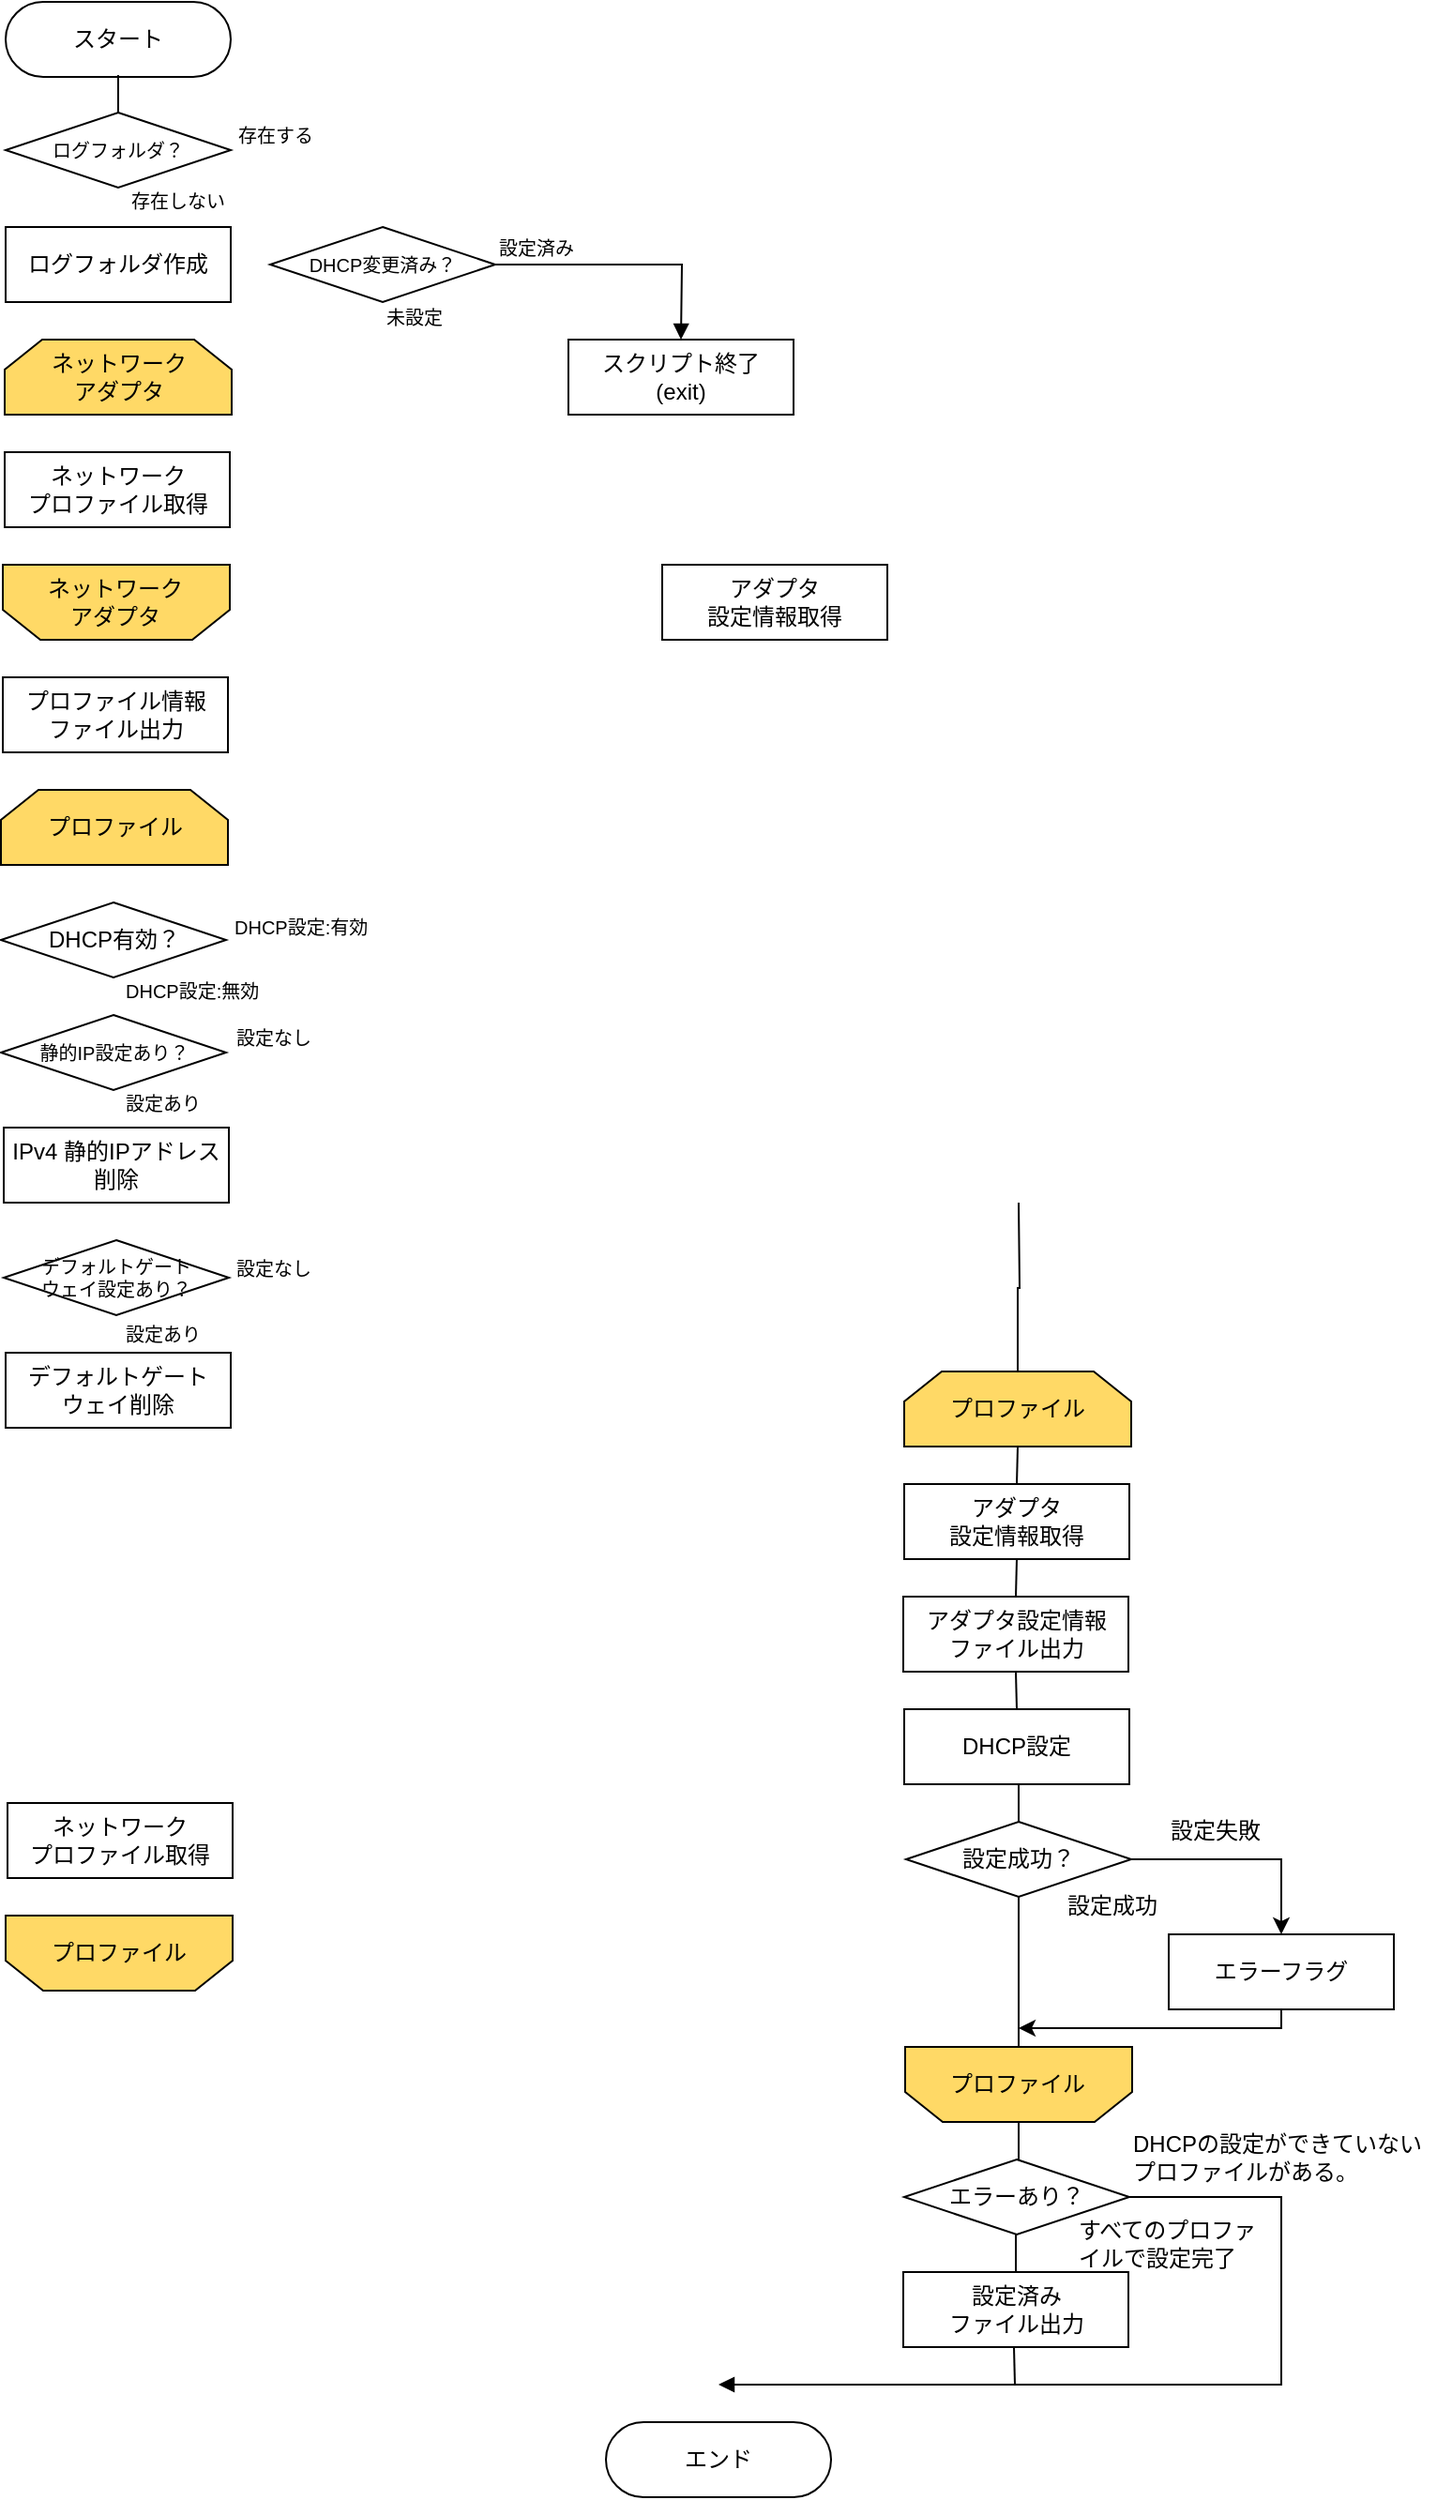 <mxfile version="22.1.11" type="github">
  <diagram name="ページ1" id="wHj56v0oZ02i9ZqQ-0CH">
    <mxGraphModel dx="983" dy="549" grid="1" gridSize="10" guides="1" tooltips="1" connect="1" arrows="0" fold="1" page="1" pageScale="1" pageWidth="827" pageHeight="1169" math="0" shadow="0">
      <root>
        <mxCell id="0" />
        <mxCell id="1" parent="0" />
        <mxCell id="VmGl2ix6Ah8uTbjQqr3t-1" value="スタート" style="rounded=1;whiteSpace=wrap;html=1;arcSize=50;" parent="1" vertex="1">
          <mxGeometry x="40" y="40" width="120" height="40" as="geometry" />
        </mxCell>
        <mxCell id="VmGl2ix6Ah8uTbjQqr3t-13" style="edgeStyle=orthogonalEdgeStyle;rounded=0;orthogonalLoop=1;jettySize=auto;html=1;entryX=0.5;entryY=0;entryDx=0;entryDy=0;endArrow=none;endFill=0;exitX=0.5;exitY=1;exitDx=0;exitDy=0;" parent="1" source="VmGl2ix6Ah8uTbjQqr3t-35" target="VmGl2ix6Ah8uTbjQqr3t-3" edge="1">
          <mxGeometry relative="1" as="geometry">
            <mxPoint x="579" y="890" as="sourcePoint" />
          </mxGeometry>
        </mxCell>
        <mxCell id="VmGl2ix6Ah8uTbjQqr3t-14" style="edgeStyle=orthogonalEdgeStyle;rounded=0;orthogonalLoop=1;jettySize=auto;html=1;exitX=0.5;exitY=1;exitDx=0;exitDy=0;entryX=0.5;entryY=0;entryDx=0;entryDy=0;endArrow=none;endFill=0;" parent="1" source="VmGl2ix6Ah8uTbjQqr3t-3" target="VmGl2ix6Ah8uTbjQqr3t-4" edge="1">
          <mxGeometry relative="1" as="geometry" />
        </mxCell>
        <mxCell id="VmGl2ix6Ah8uTbjQqr3t-3" value="アダプタ設定情報&lt;br&gt;ファイル出力" style="rounded=0;whiteSpace=wrap;html=1;" parent="1" vertex="1">
          <mxGeometry x="518.5" y="890" width="120" height="40" as="geometry" />
        </mxCell>
        <mxCell id="VmGl2ix6Ah8uTbjQqr3t-4" value="DHCP設定" style="rounded=0;whiteSpace=wrap;html=1;" parent="1" vertex="1">
          <mxGeometry x="519" y="950" width="120" height="40" as="geometry" />
        </mxCell>
        <mxCell id="FzYucY_n1YHXEH_8yHVl-2" style="edgeStyle=orthogonalEdgeStyle;rounded=0;orthogonalLoop=1;jettySize=auto;html=1;exitX=0.5;exitY=1;exitDx=0;exitDy=0;entryX=0.5;entryY=1;entryDx=0;entryDy=0;endArrow=none;endFill=0;" parent="1" source="VmGl2ix6Ah8uTbjQqr3t-6" target="VmGl2ix6Ah8uTbjQqr3t-38" edge="1">
          <mxGeometry relative="1" as="geometry" />
        </mxCell>
        <mxCell id="FzYucY_n1YHXEH_8yHVl-4" style="edgeStyle=orthogonalEdgeStyle;rounded=0;orthogonalLoop=1;jettySize=auto;html=1;exitX=1;exitY=0.5;exitDx=0;exitDy=0;entryX=0.5;entryY=0;entryDx=0;entryDy=0;" parent="1" source="VmGl2ix6Ah8uTbjQqr3t-6" target="FzYucY_n1YHXEH_8yHVl-1" edge="1">
          <mxGeometry relative="1" as="geometry" />
        </mxCell>
        <mxCell id="VmGl2ix6Ah8uTbjQqr3t-6" value="設定成功？" style="rhombus;whiteSpace=wrap;html=1;" parent="1" vertex="1">
          <mxGeometry x="520" y="1010" width="120" height="40" as="geometry" />
        </mxCell>
        <mxCell id="VmGl2ix6Ah8uTbjQqr3t-17" value="設定失敗" style="text;html=1;strokeColor=none;fillColor=none;align=center;verticalAlign=middle;whiteSpace=wrap;rounded=0;" parent="1" vertex="1">
          <mxGeometry x="640" y="1000" width="90" height="30" as="geometry" />
        </mxCell>
        <mxCell id="VmGl2ix6Ah8uTbjQqr3t-25" style="edgeStyle=orthogonalEdgeStyle;rounded=0;orthogonalLoop=1;jettySize=auto;html=1;exitX=1;exitY=0.5;exitDx=0;exitDy=0;endArrow=block;endFill=1;" parent="1" source="VmGl2ix6Ah8uTbjQqr3t-47" edge="1">
          <mxGeometry relative="1" as="geometry">
            <mxPoint x="420" y="1310" as="targetPoint" />
            <mxPoint x="719" y="1330" as="sourcePoint" />
            <Array as="points">
              <mxPoint x="720" y="1210" />
              <mxPoint x="720" y="1310" />
            </Array>
          </mxGeometry>
        </mxCell>
        <mxCell id="VmGl2ix6Ah8uTbjQqr3t-20" value="設定済み&lt;br&gt;ファイル出力" style="rounded=0;whiteSpace=wrap;html=1;" parent="1" vertex="1">
          <mxGeometry x="518.5" y="1250" width="120" height="40" as="geometry" />
        </mxCell>
        <mxCell id="VmGl2ix6Ah8uTbjQqr3t-23" value="エンド" style="rounded=1;whiteSpace=wrap;html=1;arcSize=50;" parent="1" vertex="1">
          <mxGeometry x="360" y="1330" width="120" height="40" as="geometry" />
        </mxCell>
        <mxCell id="VmGl2ix6Ah8uTbjQqr3t-26" value="設定成功" style="text;html=1;strokeColor=none;fillColor=none;align=center;verticalAlign=middle;whiteSpace=wrap;rounded=0;" parent="1" vertex="1">
          <mxGeometry x="590" y="1040" width="80" height="30" as="geometry" />
        </mxCell>
        <mxCell id="VmGl2ix6Ah8uTbjQqr3t-27" value="DHCP変更済み？" style="rhombus;whiteSpace=wrap;html=1;fontSize=10;" parent="1" vertex="1">
          <mxGeometry x="181" y="160" width="120" height="40" as="geometry" />
        </mxCell>
        <mxCell id="VmGl2ix6Ah8uTbjQqr3t-28" style="edgeStyle=orthogonalEdgeStyle;rounded=0;orthogonalLoop=1;jettySize=auto;html=1;entryX=0.5;entryY=0;entryDx=0;entryDy=0;endArrow=none;endFill=0;" parent="1" source="VmGl2ix6Ah8uTbjQqr3t-1" target="vMYI4mo94rOwHd-NQ6uU-2" edge="1">
          <mxGeometry relative="1" as="geometry">
            <mxPoint x="220" y="130" as="sourcePoint" />
            <mxPoint x="220" y="150" as="targetPoint" />
          </mxGeometry>
        </mxCell>
        <mxCell id="VmGl2ix6Ah8uTbjQqr3t-29" value="" style="endArrow=block;html=1;rounded=0;edgeStyle=orthogonalEdgeStyle;endFill=1;" parent="1" source="VmGl2ix6Ah8uTbjQqr3t-27" edge="1">
          <mxGeometry width="50" height="50" relative="1" as="geometry">
            <mxPoint x="301" y="180" as="sourcePoint" />
            <mxPoint x="400" y="220" as="targetPoint" />
          </mxGeometry>
        </mxCell>
        <mxCell id="VmGl2ix6Ah8uTbjQqr3t-30" value="設定済み" style="text;html=1;strokeColor=none;fillColor=none;align=left;verticalAlign=middle;whiteSpace=wrap;rounded=0;fontSize=10;" parent="1" vertex="1">
          <mxGeometry x="301" y="156" width="60" height="30" as="geometry" />
        </mxCell>
        <mxCell id="VmGl2ix6Ah8uTbjQqr3t-31" value="未設定" style="text;html=1;strokeColor=none;fillColor=none;align=left;verticalAlign=middle;whiteSpace=wrap;rounded=0;fontSize=10;" parent="1" vertex="1">
          <mxGeometry x="241" y="193" width="60" height="30" as="geometry" />
        </mxCell>
        <mxCell id="VmGl2ix6Ah8uTbjQqr3t-32" style="edgeStyle=orthogonalEdgeStyle;rounded=0;orthogonalLoop=1;jettySize=auto;html=1;exitX=0.5;exitY=1;exitDx=0;exitDy=0;endArrow=none;endFill=0;" parent="1" edge="1">
          <mxGeometry relative="1" as="geometry">
            <mxPoint x="577.5" y="1290" as="sourcePoint" />
            <mxPoint x="578" y="1310" as="targetPoint" />
          </mxGeometry>
        </mxCell>
        <mxCell id="VmGl2ix6Ah8uTbjQqr3t-50" style="edgeStyle=orthogonalEdgeStyle;rounded=0;orthogonalLoop=1;jettySize=auto;html=1;exitX=0.5;exitY=1;exitDx=0;exitDy=0;entryX=0.5;entryY=0;entryDx=0;entryDy=0;endArrow=none;endFill=0;" parent="1" source="VmGl2ix6Ah8uTbjQqr3t-33" target="VmGl2ix6Ah8uTbjQqr3t-35" edge="1">
          <mxGeometry relative="1" as="geometry" />
        </mxCell>
        <mxCell id="VmGl2ix6Ah8uTbjQqr3t-33" value="プロファイル" style="shape=loopLimit;whiteSpace=wrap;html=1;fillColor=#FFD966;" parent="1" vertex="1">
          <mxGeometry x="519" y="770" width="121" height="40" as="geometry" />
        </mxCell>
        <mxCell id="VmGl2ix6Ah8uTbjQqr3t-34" style="edgeStyle=orthogonalEdgeStyle;rounded=0;orthogonalLoop=1;jettySize=auto;html=1;endArrow=none;endFill=0;" parent="1" target="VmGl2ix6Ah8uTbjQqr3t-33" edge="1">
          <mxGeometry relative="1" as="geometry">
            <mxPoint x="580" y="680" as="sourcePoint" />
            <mxPoint x="580" y="580" as="targetPoint" />
          </mxGeometry>
        </mxCell>
        <mxCell id="VmGl2ix6Ah8uTbjQqr3t-35" value="アダプタ&lt;br&gt;設定情報取得" style="rounded=0;whiteSpace=wrap;html=1;" parent="1" vertex="1">
          <mxGeometry x="519" y="830" width="120" height="40" as="geometry" />
        </mxCell>
        <mxCell id="VmGl2ix6Ah8uTbjQqr3t-42" style="edgeStyle=orthogonalEdgeStyle;rounded=0;orthogonalLoop=1;jettySize=auto;html=1;exitX=0.5;exitY=1;exitDx=0;exitDy=0;entryX=0.5;entryY=0;entryDx=0;entryDy=0;endArrow=none;endFill=0;" parent="1" source="VmGl2ix6Ah8uTbjQqr3t-4" target="VmGl2ix6Ah8uTbjQqr3t-6" edge="1">
          <mxGeometry relative="1" as="geometry">
            <mxPoint x="579.5" y="1170" as="sourcePoint" />
          </mxGeometry>
        </mxCell>
        <mxCell id="VmGl2ix6Ah8uTbjQqr3t-38" value="" style="shape=loopLimit;whiteSpace=wrap;html=1;rotation=-180;verticalAlign=middle;fillColor=#FFD966;" parent="1" vertex="1">
          <mxGeometry x="519.5" y="1130" width="121" height="40" as="geometry" />
        </mxCell>
        <mxCell id="VmGl2ix6Ah8uTbjQqr3t-39" style="edgeStyle=orthogonalEdgeStyle;rounded=0;orthogonalLoop=1;jettySize=auto;html=1;endArrow=none;endFill=0;" parent="1" source="VmGl2ix6Ah8uTbjQqr3t-38" target="VmGl2ix6Ah8uTbjQqr3t-20" edge="1">
          <mxGeometry relative="1" as="geometry">
            <mxPoint x="579" y="1190" as="sourcePoint" />
            <mxPoint x="579" y="1210" as="targetPoint" />
          </mxGeometry>
        </mxCell>
        <mxCell id="VmGl2ix6Ah8uTbjQqr3t-46" value="プロファイル" style="text;html=1;strokeColor=none;fillColor=none;align=center;verticalAlign=middle;whiteSpace=wrap;rounded=0;" parent="1" vertex="1">
          <mxGeometry x="539" y="1135" width="81" height="30" as="geometry" />
        </mxCell>
        <mxCell id="VmGl2ix6Ah8uTbjQqr3t-47" value="エラーあり？" style="rhombus;whiteSpace=wrap;html=1;" parent="1" vertex="1">
          <mxGeometry x="519" y="1190" width="120" height="40" as="geometry" />
        </mxCell>
        <mxCell id="VmGl2ix6Ah8uTbjQqr3t-48" value="DHCPの設定ができていない&lt;br&gt;プロファイルがある。" style="text;html=1;strokeColor=none;fillColor=none;align=left;verticalAlign=middle;whiteSpace=wrap;rounded=0;" parent="1" vertex="1">
          <mxGeometry x="639" y="1174" width="171" height="30" as="geometry" />
        </mxCell>
        <mxCell id="FzYucY_n1YHXEH_8yHVl-5" style="edgeStyle=orthogonalEdgeStyle;rounded=0;orthogonalLoop=1;jettySize=auto;html=1;exitX=0.5;exitY=1;exitDx=0;exitDy=0;" parent="1" source="FzYucY_n1YHXEH_8yHVl-1" edge="1">
          <mxGeometry relative="1" as="geometry">
            <mxPoint x="580" y="1120" as="targetPoint" />
            <Array as="points">
              <mxPoint x="720" y="1120" />
            </Array>
          </mxGeometry>
        </mxCell>
        <mxCell id="FzYucY_n1YHXEH_8yHVl-1" value="エラーフラグ" style="rounded=0;whiteSpace=wrap;html=1;" parent="1" vertex="1">
          <mxGeometry x="660" y="1070" width="120" height="40" as="geometry" />
        </mxCell>
        <mxCell id="FzYucY_n1YHXEH_8yHVl-3" value="すべてのプロファイルで設定完了" style="text;html=1;strokeColor=none;fillColor=none;align=left;verticalAlign=middle;whiteSpace=wrap;rounded=0;" parent="1" vertex="1">
          <mxGeometry x="610" y="1220" width="100" height="30" as="geometry" />
        </mxCell>
        <mxCell id="vMYI4mo94rOwHd-NQ6uU-2" value="ログフォルダ？" style="rhombus;whiteSpace=wrap;html=1;fontSize=10;" vertex="1" parent="1">
          <mxGeometry x="40" y="99" width="120" height="40" as="geometry" />
        </mxCell>
        <mxCell id="vMYI4mo94rOwHd-NQ6uU-3" value="存在しない" style="text;html=1;strokeColor=none;fillColor=none;align=left;verticalAlign=middle;whiteSpace=wrap;rounded=0;fontSize=10;" vertex="1" parent="1">
          <mxGeometry x="105" y="131" width="70" height="30" as="geometry" />
        </mxCell>
        <mxCell id="vMYI4mo94rOwHd-NQ6uU-4" value="存在する" style="text;html=1;strokeColor=none;fillColor=none;align=left;verticalAlign=middle;whiteSpace=wrap;rounded=0;fontSize=10;" vertex="1" parent="1">
          <mxGeometry x="161.5" y="96" width="60" height="30" as="geometry" />
        </mxCell>
        <mxCell id="vMYI4mo94rOwHd-NQ6uU-6" value="アダプタ&lt;br&gt;設定情報取得" style="rounded=0;whiteSpace=wrap;html=1;" vertex="1" parent="1">
          <mxGeometry x="390" y="340" width="120" height="40" as="geometry" />
        </mxCell>
        <mxCell id="vMYI4mo94rOwHd-NQ6uU-7" value="スクリプト終了&lt;br&gt;(exit)" style="rounded=0;whiteSpace=wrap;html=1;" vertex="1" parent="1">
          <mxGeometry x="340" y="220" width="120" height="40" as="geometry" />
        </mxCell>
        <mxCell id="vMYI4mo94rOwHd-NQ6uU-9" value="ログフォルダ作成" style="rounded=0;whiteSpace=wrap;html=1;" vertex="1" parent="1">
          <mxGeometry x="40" y="160" width="120" height="40" as="geometry" />
        </mxCell>
        <mxCell id="vMYI4mo94rOwHd-NQ6uU-10" value="ネットワーク&lt;br&gt;アダプタ" style="shape=loopLimit;whiteSpace=wrap;html=1;fillColor=#FFD966;" vertex="1" parent="1">
          <mxGeometry x="39.5" y="220" width="121" height="40" as="geometry" />
        </mxCell>
        <mxCell id="vMYI4mo94rOwHd-NQ6uU-11" value="ネットワーク&lt;br&gt;プロファイル取得" style="rounded=0;whiteSpace=wrap;html=1;" vertex="1" parent="1">
          <mxGeometry x="39.5" y="280" width="120" height="40" as="geometry" />
        </mxCell>
        <mxCell id="vMYI4mo94rOwHd-NQ6uU-12" value="プロファイル情報&lt;br&gt;ファイル出力" style="rounded=0;whiteSpace=wrap;html=1;" vertex="1" parent="1">
          <mxGeometry x="38.5" y="400" width="120" height="40" as="geometry" />
        </mxCell>
        <mxCell id="vMYI4mo94rOwHd-NQ6uU-13" value="" style="shape=loopLimit;whiteSpace=wrap;html=1;rotation=-180;verticalAlign=middle;fillColor=#FFD966;" vertex="1" parent="1">
          <mxGeometry x="38.5" y="340" width="121" height="40" as="geometry" />
        </mxCell>
        <mxCell id="vMYI4mo94rOwHd-NQ6uU-14" value="ネットワーク&lt;br&gt;アダプタ" style="text;html=1;strokeColor=none;fillColor=none;align=center;verticalAlign=middle;whiteSpace=wrap;rounded=0;" vertex="1" parent="1">
          <mxGeometry x="58" y="345" width="81" height="30" as="geometry" />
        </mxCell>
        <mxCell id="vMYI4mo94rOwHd-NQ6uU-15" value="プロファイル" style="shape=loopLimit;whiteSpace=wrap;html=1;fillColor=#FFD966;" vertex="1" parent="1">
          <mxGeometry x="37.5" y="460" width="121" height="40" as="geometry" />
        </mxCell>
        <mxCell id="vMYI4mo94rOwHd-NQ6uU-16" value="ネットワーク&lt;br&gt;プロファイル取得" style="rounded=0;whiteSpace=wrap;html=1;" vertex="1" parent="1">
          <mxGeometry x="41" y="1000" width="120" height="40" as="geometry" />
        </mxCell>
        <mxCell id="vMYI4mo94rOwHd-NQ6uU-17" value="" style="shape=loopLimit;whiteSpace=wrap;html=1;rotation=-180;verticalAlign=middle;fillColor=#FFD966;" vertex="1" parent="1">
          <mxGeometry x="40" y="1060" width="121" height="40" as="geometry" />
        </mxCell>
        <mxCell id="vMYI4mo94rOwHd-NQ6uU-18" value="プロファイル" style="text;html=1;strokeColor=none;fillColor=none;align=center;verticalAlign=middle;whiteSpace=wrap;rounded=0;" vertex="1" parent="1">
          <mxGeometry x="59.5" y="1065" width="81" height="30" as="geometry" />
        </mxCell>
        <mxCell id="vMYI4mo94rOwHd-NQ6uU-19" value="DHCP有効？" style="rhombus;whiteSpace=wrap;html=1;" vertex="1" parent="1">
          <mxGeometry x="37.5" y="520" width="120" height="40" as="geometry" />
        </mxCell>
        <mxCell id="vMYI4mo94rOwHd-NQ6uU-20" value="DHCP設定:無効" style="text;html=1;strokeColor=none;fillColor=none;align=left;verticalAlign=middle;whiteSpace=wrap;rounded=0;fontSize=10;" vertex="1" parent="1">
          <mxGeometry x="102" y="552" width="100" height="30" as="geometry" />
        </mxCell>
        <mxCell id="vMYI4mo94rOwHd-NQ6uU-21" value="DHCP設定:有効" style="text;html=1;strokeColor=none;fillColor=none;align=left;verticalAlign=middle;whiteSpace=wrap;rounded=0;fontSize=10;" vertex="1" parent="1">
          <mxGeometry x="160" y="518" width="107" height="30" as="geometry" />
        </mxCell>
        <mxCell id="vMYI4mo94rOwHd-NQ6uU-22" value="IPv4 静的IPアドレス&lt;br&gt;削除" style="rounded=0;whiteSpace=wrap;html=1;" vertex="1" parent="1">
          <mxGeometry x="39" y="640" width="120" height="40" as="geometry" />
        </mxCell>
        <mxCell id="vMYI4mo94rOwHd-NQ6uU-23" value="静的IP設定あり？" style="rhombus;whiteSpace=wrap;html=1;fontSize=10;" vertex="1" parent="1">
          <mxGeometry x="37.5" y="580" width="120" height="40" as="geometry" />
        </mxCell>
        <mxCell id="vMYI4mo94rOwHd-NQ6uU-24" value="設定あり" style="text;html=1;strokeColor=none;fillColor=none;align=left;verticalAlign=middle;whiteSpace=wrap;rounded=0;fontSize=10;" vertex="1" parent="1">
          <mxGeometry x="102" y="612" width="60" height="30" as="geometry" />
        </mxCell>
        <mxCell id="vMYI4mo94rOwHd-NQ6uU-25" value="設定なし" style="text;html=1;strokeColor=none;fillColor=none;align=left;verticalAlign=middle;whiteSpace=wrap;rounded=0;fontSize=10;" vertex="1" parent="1">
          <mxGeometry x="161" y="577" width="57" height="30" as="geometry" />
        </mxCell>
        <mxCell id="vMYI4mo94rOwHd-NQ6uU-26" value="デフォルトゲート&lt;br&gt;ウェイ削除" style="rounded=0;whiteSpace=wrap;html=1;" vertex="1" parent="1">
          <mxGeometry x="40" y="760" width="120" height="40" as="geometry" />
        </mxCell>
        <mxCell id="vMYI4mo94rOwHd-NQ6uU-27" value="デフォルトゲート&lt;br style=&quot;font-size: 10px;&quot;&gt;ウェイ設定あり？" style="rhombus;whiteSpace=wrap;html=1;fontSize=10;" vertex="1" parent="1">
          <mxGeometry x="39" y="700" width="120" height="40" as="geometry" />
        </mxCell>
        <mxCell id="vMYI4mo94rOwHd-NQ6uU-28" value="設定あり" style="text;html=1;strokeColor=none;fillColor=none;align=left;verticalAlign=middle;whiteSpace=wrap;rounded=0;fontSize=10;" vertex="1" parent="1">
          <mxGeometry x="102" y="735" width="60" height="30" as="geometry" />
        </mxCell>
        <mxCell id="vMYI4mo94rOwHd-NQ6uU-29" value="設定なし" style="text;html=1;strokeColor=none;fillColor=none;align=left;verticalAlign=middle;whiteSpace=wrap;rounded=0;fontSize=10;" vertex="1" parent="1">
          <mxGeometry x="161" y="700" width="57" height="30" as="geometry" />
        </mxCell>
      </root>
    </mxGraphModel>
  </diagram>
</mxfile>
